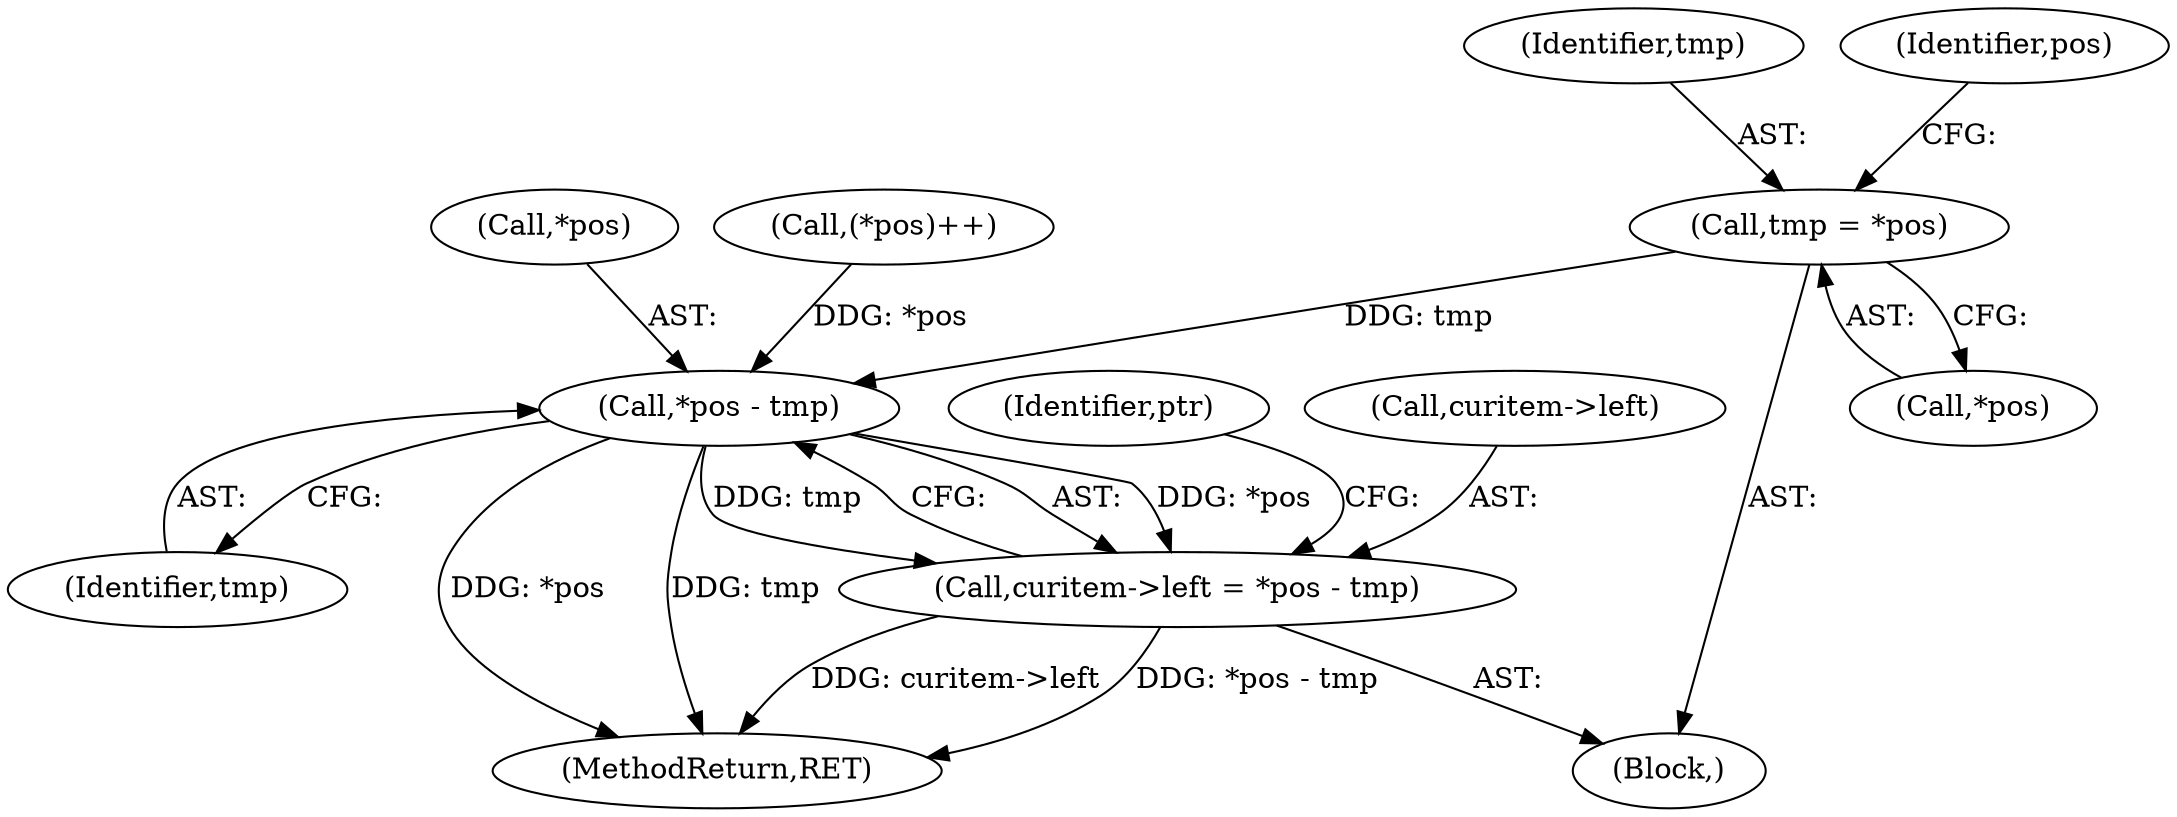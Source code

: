 digraph "0_postgres_31400a673325147e1205326008e32135a78b4d8a_9@pointer" {
"1000174" [label="(Call,tmp = *pos)"];
"1000188" [label="(Call,*pos - tmp)"];
"1000184" [label="(Call,curitem->left = *pos - tmp)"];
"1000175" [label="(Identifier,tmp)"];
"1000176" [label="(Call,*pos)"];
"1000191" [label="(Identifier,tmp)"];
"1000195" [label="(MethodReturn,RET)"];
"1000180" [label="(Identifier,pos)"];
"1000184" [label="(Call,curitem->left = *pos - tmp)"];
"1000188" [label="(Call,*pos - tmp)"];
"1000193" [label="(Identifier,ptr)"];
"1000189" [label="(Call,*pos)"];
"1000164" [label="(Block,)"];
"1000174" [label="(Call,tmp = *pos)"];
"1000178" [label="(Call,(*pos)++)"];
"1000185" [label="(Call,curitem->left)"];
"1000174" -> "1000164"  [label="AST: "];
"1000174" -> "1000176"  [label="CFG: "];
"1000175" -> "1000174"  [label="AST: "];
"1000176" -> "1000174"  [label="AST: "];
"1000180" -> "1000174"  [label="CFG: "];
"1000174" -> "1000188"  [label="DDG: tmp"];
"1000188" -> "1000184"  [label="AST: "];
"1000188" -> "1000191"  [label="CFG: "];
"1000189" -> "1000188"  [label="AST: "];
"1000191" -> "1000188"  [label="AST: "];
"1000184" -> "1000188"  [label="CFG: "];
"1000188" -> "1000195"  [label="DDG: *pos"];
"1000188" -> "1000195"  [label="DDG: tmp"];
"1000188" -> "1000184"  [label="DDG: *pos"];
"1000188" -> "1000184"  [label="DDG: tmp"];
"1000178" -> "1000188"  [label="DDG: *pos"];
"1000184" -> "1000164"  [label="AST: "];
"1000185" -> "1000184"  [label="AST: "];
"1000193" -> "1000184"  [label="CFG: "];
"1000184" -> "1000195"  [label="DDG: curitem->left"];
"1000184" -> "1000195"  [label="DDG: *pos - tmp"];
}
